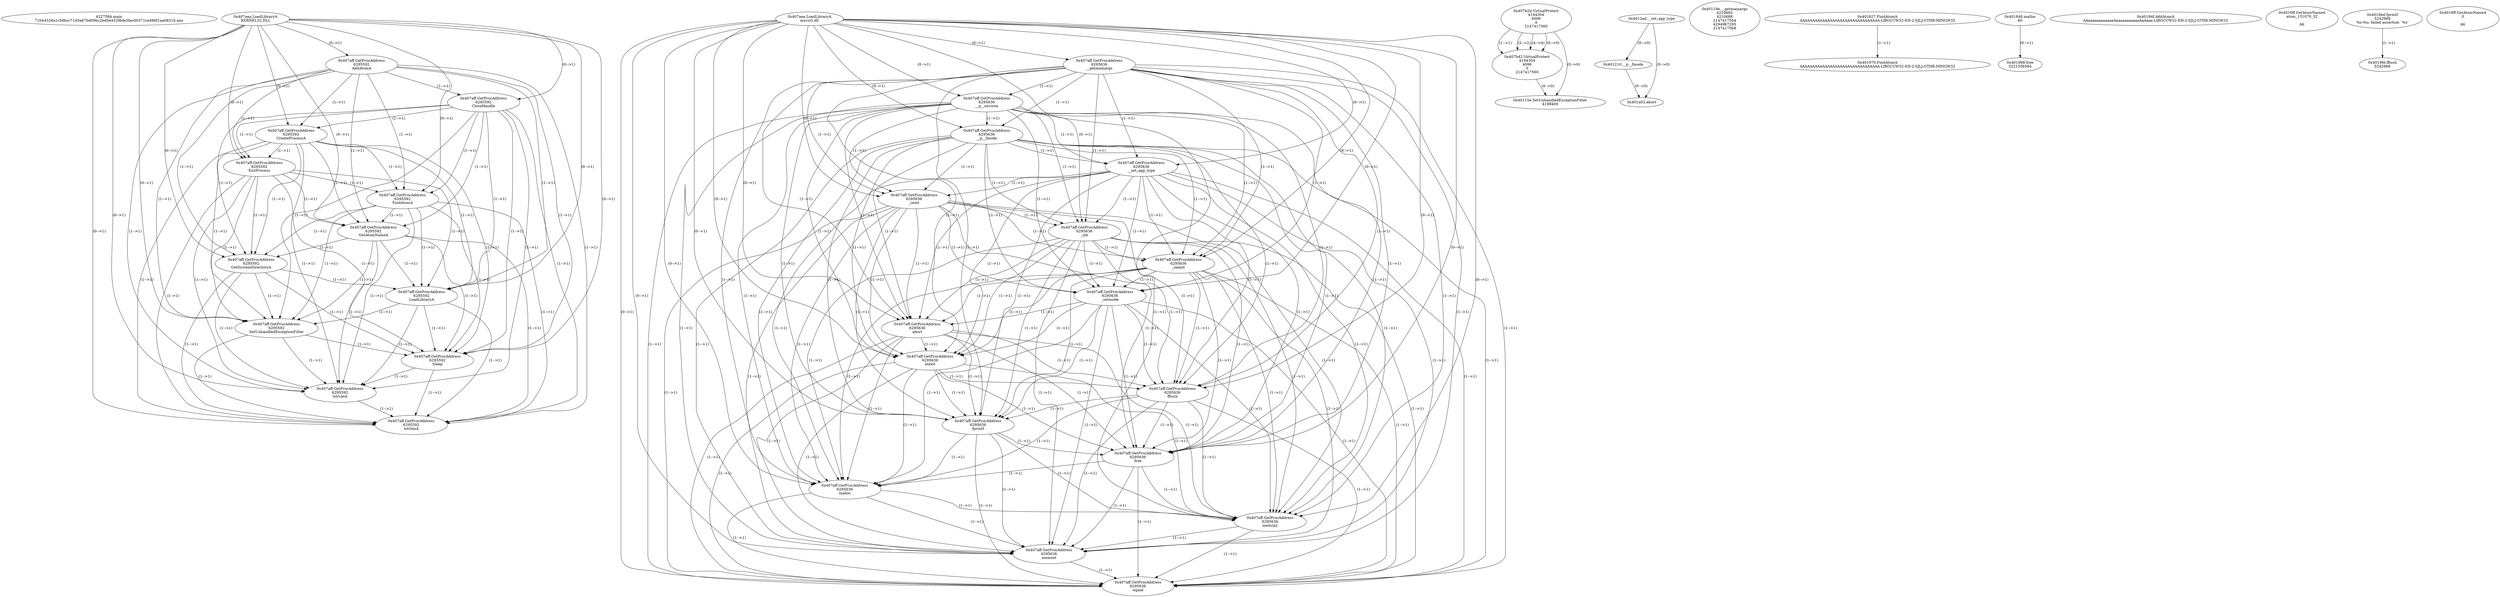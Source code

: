 // Global SCDG with merge call
digraph {
	0 [label="4227584.main
71b44326a1c56bcc7145a67bd09bc2bd0e452f6de3fac00371ce496f1aa0831b.exe"]
	1 [label="0x407aea.LoadLibraryA
KERNEL32.DLL"]
	2 [label="0x407aff.GetProcAddress
6295592
AddAtomA"]
	1 -> 2 [label="(0-->1)"]
	3 [label="0x407aff.GetProcAddress
6295592
CloseHandle"]
	1 -> 3 [label="(0-->1)"]
	2 -> 3 [label="(1-->1)"]
	4 [label="0x407aff.GetProcAddress
6295592
CreateProcessA"]
	1 -> 4 [label="(0-->1)"]
	2 -> 4 [label="(1-->1)"]
	3 -> 4 [label="(1-->1)"]
	5 [label="0x407aff.GetProcAddress
6295592
ExitProcess"]
	1 -> 5 [label="(0-->1)"]
	2 -> 5 [label="(1-->1)"]
	3 -> 5 [label="(1-->1)"]
	4 -> 5 [label="(1-->1)"]
	6 [label="0x407aff.GetProcAddress
6295592
FindAtomA"]
	1 -> 6 [label="(0-->1)"]
	2 -> 6 [label="(1-->1)"]
	3 -> 6 [label="(1-->1)"]
	4 -> 6 [label="(1-->1)"]
	5 -> 6 [label="(1-->1)"]
	7 [label="0x407aff.GetProcAddress
6295592
GetAtomNameA"]
	1 -> 7 [label="(0-->1)"]
	2 -> 7 [label="(1-->1)"]
	3 -> 7 [label="(1-->1)"]
	4 -> 7 [label="(1-->1)"]
	5 -> 7 [label="(1-->1)"]
	6 -> 7 [label="(1-->1)"]
	8 [label="0x407aff.GetProcAddress
6295592
GetSystemDirectoryA"]
	1 -> 8 [label="(0-->1)"]
	2 -> 8 [label="(1-->1)"]
	3 -> 8 [label="(1-->1)"]
	4 -> 8 [label="(1-->1)"]
	5 -> 8 [label="(1-->1)"]
	6 -> 8 [label="(1-->1)"]
	7 -> 8 [label="(1-->1)"]
	9 [label="0x407aff.GetProcAddress
6295592
LoadLibraryA"]
	1 -> 9 [label="(0-->1)"]
	2 -> 9 [label="(1-->1)"]
	3 -> 9 [label="(1-->1)"]
	4 -> 9 [label="(1-->1)"]
	5 -> 9 [label="(1-->1)"]
	6 -> 9 [label="(1-->1)"]
	7 -> 9 [label="(1-->1)"]
	8 -> 9 [label="(1-->1)"]
	10 [label="0x407aff.GetProcAddress
6295592
SetUnhandledExceptionFilter"]
	1 -> 10 [label="(0-->1)"]
	2 -> 10 [label="(1-->1)"]
	3 -> 10 [label="(1-->1)"]
	4 -> 10 [label="(1-->1)"]
	5 -> 10 [label="(1-->1)"]
	6 -> 10 [label="(1-->1)"]
	7 -> 10 [label="(1-->1)"]
	8 -> 10 [label="(1-->1)"]
	9 -> 10 [label="(1-->1)"]
	11 [label="0x407aff.GetProcAddress
6295592
Sleep"]
	1 -> 11 [label="(0-->1)"]
	2 -> 11 [label="(1-->1)"]
	3 -> 11 [label="(1-->1)"]
	4 -> 11 [label="(1-->1)"]
	5 -> 11 [label="(1-->1)"]
	6 -> 11 [label="(1-->1)"]
	7 -> 11 [label="(1-->1)"]
	8 -> 11 [label="(1-->1)"]
	9 -> 11 [label="(1-->1)"]
	10 -> 11 [label="(1-->1)"]
	12 [label="0x407aff.GetProcAddress
6295592
lstrcatA"]
	1 -> 12 [label="(0-->1)"]
	2 -> 12 [label="(1-->1)"]
	3 -> 12 [label="(1-->1)"]
	4 -> 12 [label="(1-->1)"]
	5 -> 12 [label="(1-->1)"]
	6 -> 12 [label="(1-->1)"]
	7 -> 12 [label="(1-->1)"]
	8 -> 12 [label="(1-->1)"]
	9 -> 12 [label="(1-->1)"]
	10 -> 12 [label="(1-->1)"]
	11 -> 12 [label="(1-->1)"]
	13 [label="0x407aff.GetProcAddress
6295592
lstrlenA"]
	1 -> 13 [label="(0-->1)"]
	2 -> 13 [label="(1-->1)"]
	3 -> 13 [label="(1-->1)"]
	4 -> 13 [label="(1-->1)"]
	5 -> 13 [label="(1-->1)"]
	6 -> 13 [label="(1-->1)"]
	7 -> 13 [label="(1-->1)"]
	8 -> 13 [label="(1-->1)"]
	9 -> 13 [label="(1-->1)"]
	10 -> 13 [label="(1-->1)"]
	11 -> 13 [label="(1-->1)"]
	12 -> 13 [label="(1-->1)"]
	14 [label="0x407aea.LoadLibraryA
msvcrt.dll"]
	15 [label="0x407aff.GetProcAddress
6295636
__getmainargs"]
	14 -> 15 [label="(0-->1)"]
	16 [label="0x407aff.GetProcAddress
6295636
__p__environ"]
	14 -> 16 [label="(0-->1)"]
	15 -> 16 [label="(1-->1)"]
	17 [label="0x407aff.GetProcAddress
6295636
__p__fmode"]
	14 -> 17 [label="(0-->1)"]
	15 -> 17 [label="(1-->1)"]
	16 -> 17 [label="(1-->1)"]
	18 [label="0x407aff.GetProcAddress
6295636
__set_app_type"]
	14 -> 18 [label="(0-->1)"]
	15 -> 18 [label="(1-->1)"]
	16 -> 18 [label="(1-->1)"]
	17 -> 18 [label="(1-->1)"]
	19 [label="0x407aff.GetProcAddress
6295636
_cexit"]
	14 -> 19 [label="(0-->1)"]
	15 -> 19 [label="(1-->1)"]
	16 -> 19 [label="(1-->1)"]
	17 -> 19 [label="(1-->1)"]
	18 -> 19 [label="(1-->1)"]
	20 [label="0x407aff.GetProcAddress
6295636
_iob"]
	14 -> 20 [label="(0-->1)"]
	15 -> 20 [label="(1-->1)"]
	16 -> 20 [label="(1-->1)"]
	17 -> 20 [label="(1-->1)"]
	18 -> 20 [label="(1-->1)"]
	19 -> 20 [label="(1-->1)"]
	21 [label="0x407aff.GetProcAddress
6295636
_onexit"]
	14 -> 21 [label="(0-->1)"]
	15 -> 21 [label="(1-->1)"]
	16 -> 21 [label="(1-->1)"]
	17 -> 21 [label="(1-->1)"]
	18 -> 21 [label="(1-->1)"]
	19 -> 21 [label="(1-->1)"]
	20 -> 21 [label="(1-->1)"]
	22 [label="0x407aff.GetProcAddress
6295636
_setmode"]
	14 -> 22 [label="(0-->1)"]
	15 -> 22 [label="(1-->1)"]
	16 -> 22 [label="(1-->1)"]
	17 -> 22 [label="(1-->1)"]
	18 -> 22 [label="(1-->1)"]
	19 -> 22 [label="(1-->1)"]
	20 -> 22 [label="(1-->1)"]
	21 -> 22 [label="(1-->1)"]
	23 [label="0x407aff.GetProcAddress
6295636
abort"]
	14 -> 23 [label="(0-->1)"]
	15 -> 23 [label="(1-->1)"]
	16 -> 23 [label="(1-->1)"]
	17 -> 23 [label="(1-->1)"]
	18 -> 23 [label="(1-->1)"]
	19 -> 23 [label="(1-->1)"]
	20 -> 23 [label="(1-->1)"]
	21 -> 23 [label="(1-->1)"]
	22 -> 23 [label="(1-->1)"]
	24 [label="0x407aff.GetProcAddress
6295636
atexit"]
	14 -> 24 [label="(0-->1)"]
	15 -> 24 [label="(1-->1)"]
	16 -> 24 [label="(1-->1)"]
	17 -> 24 [label="(1-->1)"]
	18 -> 24 [label="(1-->1)"]
	19 -> 24 [label="(1-->1)"]
	20 -> 24 [label="(1-->1)"]
	21 -> 24 [label="(1-->1)"]
	22 -> 24 [label="(1-->1)"]
	23 -> 24 [label="(1-->1)"]
	25 [label="0x407aff.GetProcAddress
6295636
fflush"]
	14 -> 25 [label="(0-->1)"]
	15 -> 25 [label="(1-->1)"]
	16 -> 25 [label="(1-->1)"]
	17 -> 25 [label="(1-->1)"]
	18 -> 25 [label="(1-->1)"]
	19 -> 25 [label="(1-->1)"]
	20 -> 25 [label="(1-->1)"]
	21 -> 25 [label="(1-->1)"]
	22 -> 25 [label="(1-->1)"]
	23 -> 25 [label="(1-->1)"]
	24 -> 25 [label="(1-->1)"]
	26 [label="0x407aff.GetProcAddress
6295636
fprintf"]
	14 -> 26 [label="(0-->1)"]
	15 -> 26 [label="(1-->1)"]
	16 -> 26 [label="(1-->1)"]
	17 -> 26 [label="(1-->1)"]
	18 -> 26 [label="(1-->1)"]
	19 -> 26 [label="(1-->1)"]
	20 -> 26 [label="(1-->1)"]
	21 -> 26 [label="(1-->1)"]
	22 -> 26 [label="(1-->1)"]
	23 -> 26 [label="(1-->1)"]
	24 -> 26 [label="(1-->1)"]
	25 -> 26 [label="(1-->1)"]
	27 [label="0x407aff.GetProcAddress
6295636
free"]
	14 -> 27 [label="(0-->1)"]
	15 -> 27 [label="(1-->1)"]
	16 -> 27 [label="(1-->1)"]
	17 -> 27 [label="(1-->1)"]
	18 -> 27 [label="(1-->1)"]
	19 -> 27 [label="(1-->1)"]
	20 -> 27 [label="(1-->1)"]
	21 -> 27 [label="(1-->1)"]
	22 -> 27 [label="(1-->1)"]
	23 -> 27 [label="(1-->1)"]
	24 -> 27 [label="(1-->1)"]
	25 -> 27 [label="(1-->1)"]
	26 -> 27 [label="(1-->1)"]
	28 [label="0x407aff.GetProcAddress
6295636
malloc"]
	14 -> 28 [label="(0-->1)"]
	15 -> 28 [label="(1-->1)"]
	16 -> 28 [label="(1-->1)"]
	17 -> 28 [label="(1-->1)"]
	18 -> 28 [label="(1-->1)"]
	19 -> 28 [label="(1-->1)"]
	20 -> 28 [label="(1-->1)"]
	21 -> 28 [label="(1-->1)"]
	22 -> 28 [label="(1-->1)"]
	23 -> 28 [label="(1-->1)"]
	24 -> 28 [label="(1-->1)"]
	25 -> 28 [label="(1-->1)"]
	26 -> 28 [label="(1-->1)"]
	27 -> 28 [label="(1-->1)"]
	29 [label="0x407aff.GetProcAddress
6295636
memcpy"]
	14 -> 29 [label="(0-->1)"]
	15 -> 29 [label="(1-->1)"]
	16 -> 29 [label="(1-->1)"]
	17 -> 29 [label="(1-->1)"]
	18 -> 29 [label="(1-->1)"]
	19 -> 29 [label="(1-->1)"]
	20 -> 29 [label="(1-->1)"]
	21 -> 29 [label="(1-->1)"]
	22 -> 29 [label="(1-->1)"]
	23 -> 29 [label="(1-->1)"]
	24 -> 29 [label="(1-->1)"]
	25 -> 29 [label="(1-->1)"]
	26 -> 29 [label="(1-->1)"]
	27 -> 29 [label="(1-->1)"]
	28 -> 29 [label="(1-->1)"]
	30 [label="0x407aff.GetProcAddress
6295636
memset"]
	14 -> 30 [label="(0-->1)"]
	15 -> 30 [label="(1-->1)"]
	16 -> 30 [label="(1-->1)"]
	17 -> 30 [label="(1-->1)"]
	18 -> 30 [label="(1-->1)"]
	19 -> 30 [label="(1-->1)"]
	20 -> 30 [label="(1-->1)"]
	21 -> 30 [label="(1-->1)"]
	22 -> 30 [label="(1-->1)"]
	23 -> 30 [label="(1-->1)"]
	24 -> 30 [label="(1-->1)"]
	25 -> 30 [label="(1-->1)"]
	26 -> 30 [label="(1-->1)"]
	27 -> 30 [label="(1-->1)"]
	28 -> 30 [label="(1-->1)"]
	29 -> 30 [label="(1-->1)"]
	31 [label="0x407aff.GetProcAddress
6295636
signal"]
	14 -> 31 [label="(0-->1)"]
	15 -> 31 [label="(1-->1)"]
	16 -> 31 [label="(1-->1)"]
	17 -> 31 [label="(1-->1)"]
	18 -> 31 [label="(1-->1)"]
	19 -> 31 [label="(1-->1)"]
	20 -> 31 [label="(1-->1)"]
	21 -> 31 [label="(1-->1)"]
	22 -> 31 [label="(1-->1)"]
	23 -> 31 [label="(1-->1)"]
	24 -> 31 [label="(1-->1)"]
	25 -> 31 [label="(1-->1)"]
	26 -> 31 [label="(1-->1)"]
	27 -> 31 [label="(1-->1)"]
	28 -> 31 [label="(1-->1)"]
	29 -> 31 [label="(1-->1)"]
	30 -> 31 [label="(1-->1)"]
	32 [label="0x407b2d.VirtualProtect
4194304
4096
4
2147417560"]
	33 [label="0x407b42.VirtualProtect
4194304
4096
0
2147417560"]
	32 -> 33 [label="(1-->1)"]
	32 -> 33 [label="(2-->2)"]
	32 -> 33 [label="(4-->4)"]
	32 -> 33 [label="(0-->0)"]
	34 [label="0x4012ad.__set_app_type
"]
	35 [label="0x40115e.SetUnhandledExceptionFilter
4198400"]
	32 -> 35 [label="(0-->0)"]
	33 -> 35 [label="(0-->0)"]
	36 [label="0x40119e.__getmainargs
4210692
4210688
2147417564
4294967295
2147417568"]
	37 [label="0x401210.__p__fmode
"]
	34 -> 37 [label="(0-->0)"]
	38 [label="0x401827.FindAtomA
AAAAAAAAAAAAAAAAAAAAAAAAAAAAAAAA-LIBGCCW32-EH-2-SJLJ-GTHR-MINGW32"]
	39 [label="0x401848.malloc
60"]
	40 [label="0x40194f.AddAtomA
AAaaaaaaaaaaaaAaaaaaaaaaaaAaAaaa-LIBGCCW32-EH-2-SJLJ-GTHR-MINGW32"]
	41 [label="0x4016ff.GetAtomNameA
atom_131070_32

66"]
	42 [label="0x4019ed.fprintf
5242968
%s:%u: failed assertion `%s'
"]
	43 [label="0x4019fd.fflush
5242968"]
	42 -> 43 [label="(1-->1)"]
	44 [label="0x401a02.abort
"]
	34 -> 44 [label="(0-->0)"]
	37 -> 44 [label="(0-->0)"]
	45 [label="0x401968.free
3221356584"]
	39 -> 45 [label="(0-->1)"]
	46 [label="0x401970.FindAtomA
AAAAAAAAAAAAAAAAAAAAAAAAAAAAAAAA-LIBGCCW32-EH-2-SJLJ-GTHR-MINGW32"]
	38 -> 46 [label="(1-->1)"]
	47 [label="0x4016ff.GetAtomNameA
0

66"]
}
